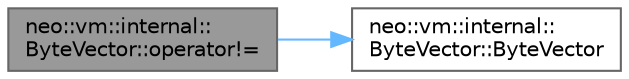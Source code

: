 digraph "neo::vm::internal::ByteVector::operator!="
{
 // LATEX_PDF_SIZE
  bgcolor="transparent";
  edge [fontname=Helvetica,fontsize=10,labelfontname=Helvetica,labelfontsize=10];
  node [fontname=Helvetica,fontsize=10,shape=box,height=0.2,width=0.4];
  rankdir="LR";
  Node1 [id="Node000001",label="neo::vm::internal::\lByteVector::operator!=",height=0.2,width=0.4,color="gray40", fillcolor="grey60", style="filled", fontcolor="black",tooltip="Compares this ByteVector with another ByteVector."];
  Node1 -> Node2 [id="edge1_Node000001_Node000002",color="steelblue1",style="solid",tooltip=" "];
  Node2 [id="Node000002",label="neo::vm::internal::\lByteVector::ByteVector",height=0.2,width=0.4,color="grey40", fillcolor="white", style="filled",URL="$classneo_1_1vm_1_1internal_1_1_byte_vector.html#a97368ec9546964407ddbee4bd0db83d2",tooltip="Constructs an empty ByteVector."];
}
